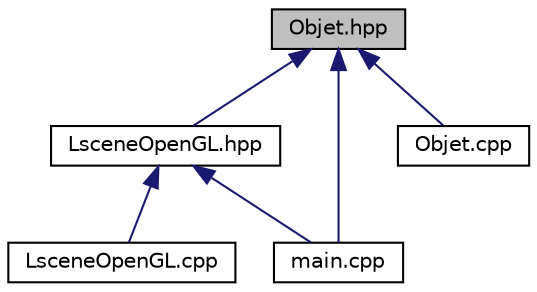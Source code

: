 digraph "Objet.hpp"
{
 // LATEX_PDF_SIZE
  edge [fontname="Helvetica",fontsize="10",labelfontname="Helvetica",labelfontsize="10"];
  node [fontname="Helvetica",fontsize="10",shape=record];
  Node1 [label="Objet.hpp",height=0.2,width=0.4,color="black", fillcolor="grey75", style="filled", fontcolor="black",tooltip="Atribut de la classe Objet."];
  Node1 -> Node2 [dir="back",color="midnightblue",fontsize="10",style="solid",fontname="Helvetica"];
  Node2 [label="LsceneOpenGL.hpp",height=0.2,width=0.4,color="black", fillcolor="white", style="filled",URL="$LsceneOpenGL_8hpp.html",tooltip="Atribut de la classe LsceneOpenGL."];
  Node2 -> Node3 [dir="back",color="midnightblue",fontsize="10",style="solid",fontname="Helvetica"];
  Node3 [label="LsceneOpenGL.cpp",height=0.2,width=0.4,color="black", fillcolor="white", style="filled",URL="$LsceneOpenGL_8cpp.html",tooltip="Fonctions de la classe LsceneOpenGL."];
  Node2 -> Node4 [dir="back",color="midnightblue",fontsize="10",style="solid",fontname="Helvetica"];
  Node4 [label="main.cpp",height=0.2,width=0.4,color="black", fillcolor="white", style="filled",URL="$main_8cpp.html",tooltip="programme principal."];
  Node1 -> Node4 [dir="back",color="midnightblue",fontsize="10",style="solid",fontname="Helvetica"];
  Node1 -> Node5 [dir="back",color="midnightblue",fontsize="10",style="solid",fontname="Helvetica"];
  Node5 [label="Objet.cpp",height=0.2,width=0.4,color="black", fillcolor="white", style="filled",URL="$Objet_8cpp.html",tooltip="Fonction de la classe Objet."];
}
